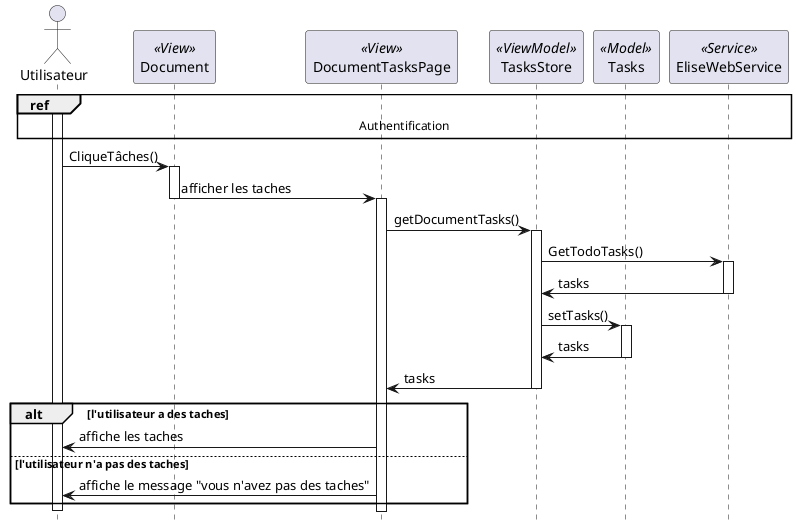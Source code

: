 @startuml sequence_preview_tasks

hide footbox


actor "Utilisateur" as user
participant "Document" as docView << View >>
participant "DocumentTasksPage" as taskView << View >>
participant "TasksStore" as taskVm << ViewModel >>
participant "Tasks" as taskM << Model >>
participant "EliseWebService" as ws << Service >>



ref over user, docView,taskView,taskVm,taskM,ws : Authentification
activate user
user -> docView : CliqueTâches()
activate docView
docView -> taskView : afficher les taches
deactivate docView
activate taskView
taskView -> taskVm : getDocumentTasks()
activate taskVm
taskVm -> ws: GetTodoTasks()
activate ws
ws -> taskVm: tasks
deactivate ws
taskVm -> taskM: setTasks()
activate taskM
taskM -> taskVm: tasks
deactivate taskM
taskVm -> taskView: tasks
deactivate taskVm
alt l'utilisateur a des taches
    taskView -> user : affiche les taches
else l'utilisateur n'a pas des taches
    taskView -> user : affiche le message "vous n'avez pas des taches"
end
deactivate user